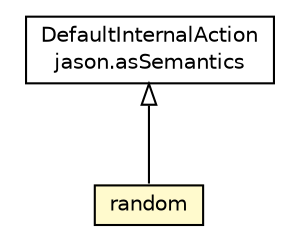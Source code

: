 #!/usr/local/bin/dot
#
# Class diagram 
# Generated by UMLGraph version R5_6 (http://www.umlgraph.org/)
#

digraph G {
	edge [fontname="Helvetica",fontsize=10,labelfontname="Helvetica",labelfontsize=10];
	node [fontname="Helvetica",fontsize=10,shape=plaintext];
	nodesep=0.25;
	ranksep=0.5;
	// jason.asSemantics.DefaultInternalAction
	c96772 [label=<<table title="jason.asSemantics.DefaultInternalAction" border="0" cellborder="1" cellspacing="0" cellpadding="2" port="p" href="../asSemantics/DefaultInternalAction.html">
		<tr><td><table border="0" cellspacing="0" cellpadding="1">
<tr><td align="center" balign="center"> DefaultInternalAction </td></tr>
<tr><td align="center" balign="center"> jason.asSemantics </td></tr>
		</table></td></tr>
		</table>>, URL="../asSemantics/DefaultInternalAction.html", fontname="Helvetica", fontcolor="black", fontsize=10.0];
	// jason.stdlib.random
	c96985 [label=<<table title="jason.stdlib.random" border="0" cellborder="1" cellspacing="0" cellpadding="2" port="p" bgcolor="lemonChiffon" href="./random.html">
		<tr><td><table border="0" cellspacing="0" cellpadding="1">
<tr><td align="center" balign="center"> random </td></tr>
		</table></td></tr>
		</table>>, URL="./random.html", fontname="Helvetica", fontcolor="black", fontsize=10.0];
	//jason.stdlib.random extends jason.asSemantics.DefaultInternalAction
	c96772:p -> c96985:p [dir=back,arrowtail=empty];
}

